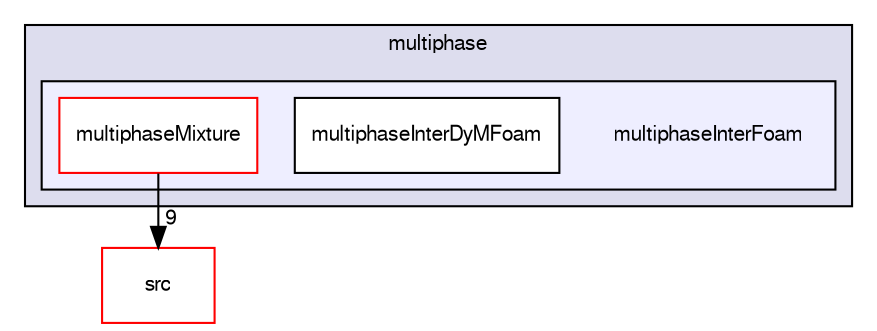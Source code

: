 digraph "applications/solvers/multiphase/multiphaseInterFoam" {
  bgcolor=transparent;
  compound=true
  node [ fontsize="10", fontname="FreeSans"];
  edge [ labelfontsize="10", labelfontname="FreeSans"];
  subgraph clusterdir_d62a5a20700de1cb9696e405d497a576 {
    graph [ bgcolor="#ddddee", pencolor="black", label="multiphase" fontname="FreeSans", fontsize="10", URL="dir_d62a5a20700de1cb9696e405d497a576.html"]
  subgraph clusterdir_649325ba5518c6bdafc09ed81f46ff26 {
    graph [ bgcolor="#eeeeff", pencolor="black", label="" URL="dir_649325ba5518c6bdafc09ed81f46ff26.html"];
    dir_649325ba5518c6bdafc09ed81f46ff26 [shape=plaintext label="multiphaseInterFoam"];
    dir_0891c67c6211fa57d8f787f73f20fa44 [shape=box label="multiphaseInterDyMFoam" color="black" fillcolor="white" style="filled" URL="dir_0891c67c6211fa57d8f787f73f20fa44.html"];
    dir_82dbfbb4da0894ef5654412ef5113adf [shape=box label="multiphaseMixture" color="red" fillcolor="white" style="filled" URL="dir_82dbfbb4da0894ef5654412ef5113adf.html"];
  }
  }
  dir_68267d1309a1af8e8297ef4c3efbcdba [shape=box label="src" color="red" URL="dir_68267d1309a1af8e8297ef4c3efbcdba.html"];
  dir_82dbfbb4da0894ef5654412ef5113adf->dir_68267d1309a1af8e8297ef4c3efbcdba [headlabel="9", labeldistance=1.5 headhref="dir_000196_000577.html"];
}
